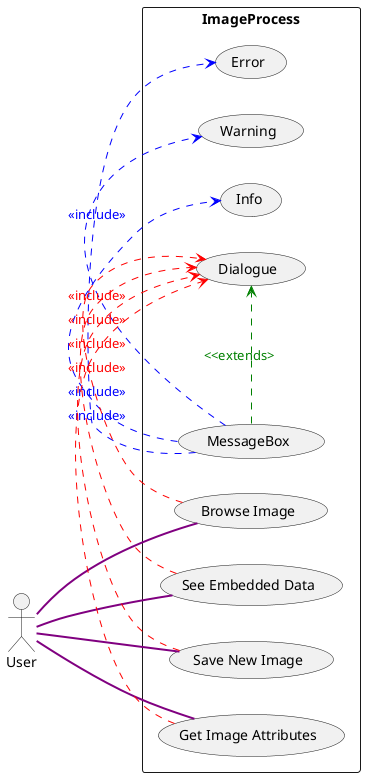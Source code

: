 @startuml
left to right direction
skinparam packageStyle rectangle
actor User
rectangle ImageProcess {
    User -- (Browse Image) #purple;line.bold;
    User -- (See Embedded Data) #purple;line.bold;
    User -- (Save New Image) #purple;line.bold;
    User -- (Get Image Attributes) #purple;line.bold;
    (MessageBox) .> (Error) #blue;line.dashed;text:blue; : <<include>>
    (MessageBox) .> (Warning) #blue;line.dashed;text:blue; : <<include>>
    (MessageBox) .> (Info) #blue;line.dashed;text:blue; : <<include>>
    (MessageBox) .> (Dialogue) #green;line.dashed;text:green; : <<extends>
    (Browse Image) .> (Dialogue) #red;line.dashed;text:red; : <<include>>
    (See Embedded Data) .> (Dialogue) #red;line.dashed;text:red; : <<include>>
    (Save New Image) .> (Dialogue) #red;line.dashed;text:red; : <<include>>
    (Get Image Attributes) .> (Dialogue)  #red;line.dashed;text:red; : <<include>>
}
@enduml